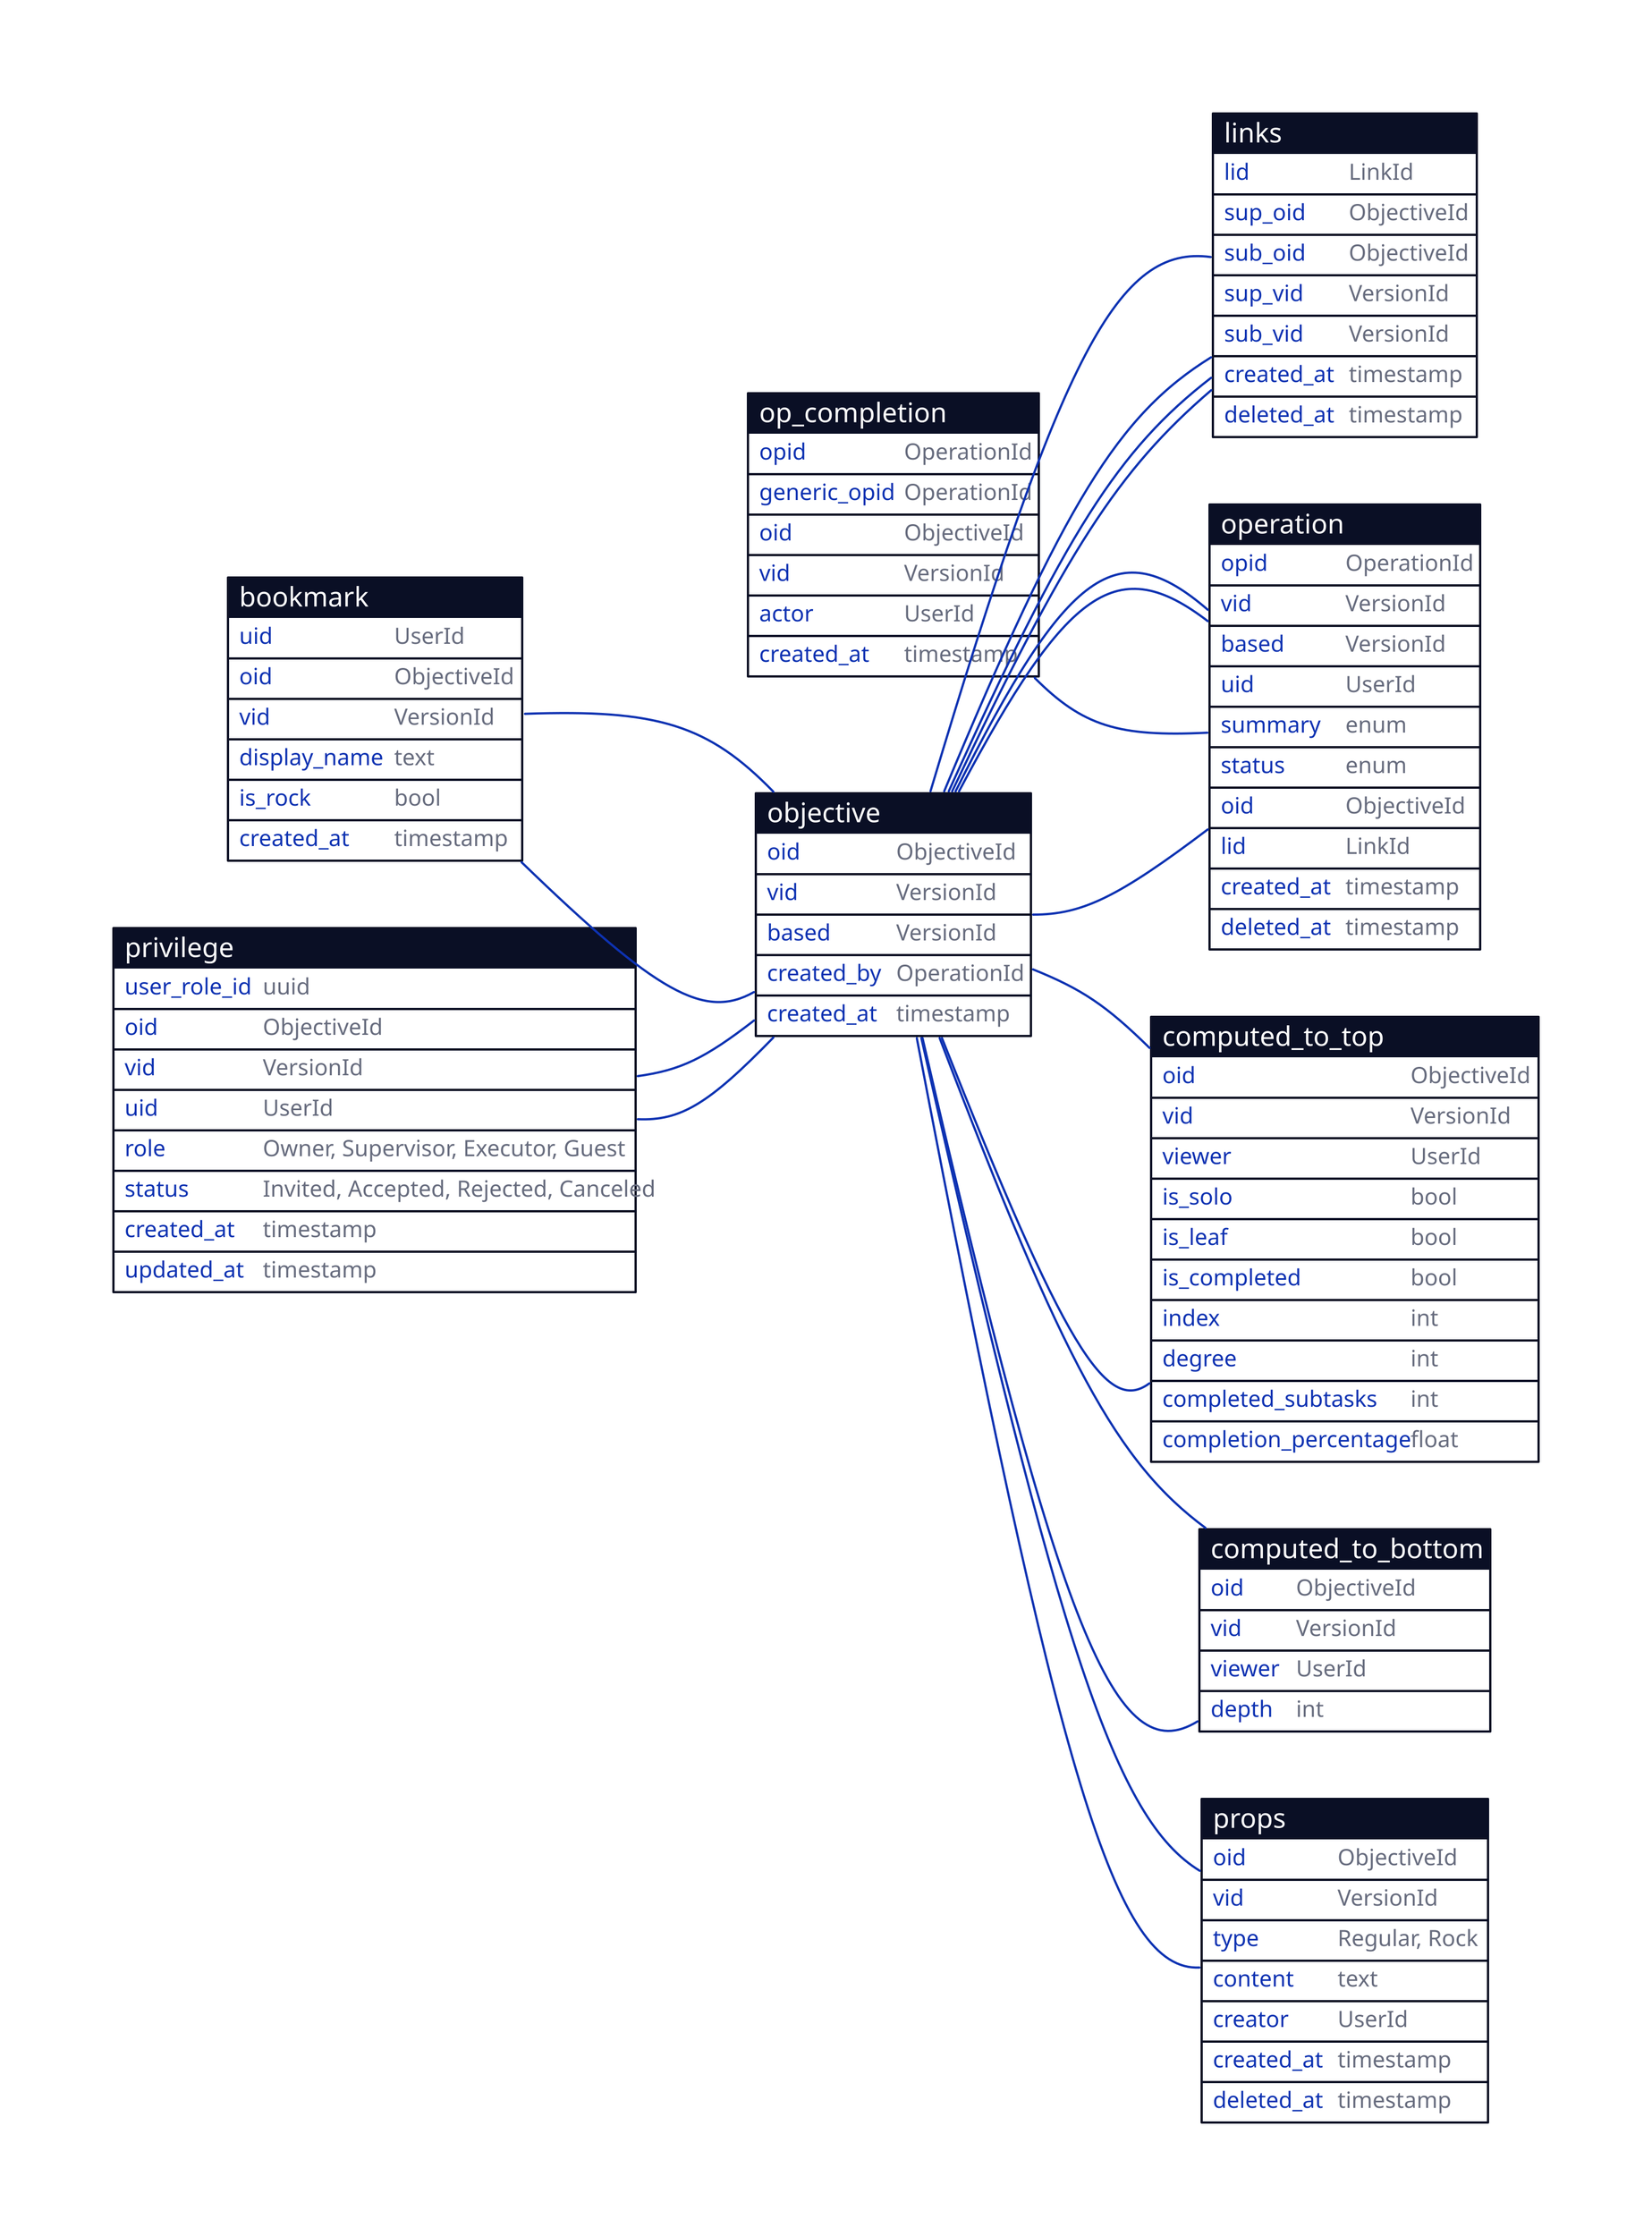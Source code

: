 bookmark: {
  shape: sql_table

  uid: UserId
  oid: ObjectiveId
  vid: VersionId
  display_name: text
  is_rock: bool # rocks are hidden in the UI
  created_at: timestamp
}

privilege: {
  shape: sql_table

  user_role_id: uuid
  oid: ObjectiveId
  vid: VersionId
  uid: UserId
  role: "Owner, Supervisor, Executor, Guest"
  status: "Invited, Accepted, Rejected, Canceled"
  created_at: timestamp
  updated_at: timestamp
}

objective: {
  shape: sql_table

  oid: ObjectiveId
  vid: VersionId
  based: VersionId
  created_by: OperationId

  created_at: timestamp
}

props: {
  shape: sql_table

  oid: ObjectiveId
  vid: VersionId
  type: "Regular, Rock"
  content: text
  creator: UserId
  created_at: timestamp
  deleted_at: timestamp
}

links: {
  shape: sql_table

  lid: LinkId

  sup_oid: ObjectiveId
  sub_oid: ObjectiveId
  sup_vid: VersionId
  sub_vid: VersionId

  created_at: timestamp
  deleted_at: timestamp
}

computed_to_top: {
  shape: sql_table

  oid: ObjectiveId
  vid: VersionId
  viewer: UserId

  is_solo: bool
  is_leaf: bool
  is_completed: bool

  index: int
  degree: int
  completed_subtasks: int
  completion_percentage: float
}

computed_to_bottom: {
  shape: sql_table

  oid: ObjectiveId
  vid: VersionId
  viewer: UserId

  depth: int
}

operation: {
  shape: sql_table

  opid: OperationId
  vid: VersionId
  based: VersionId

  uid: UserId
  summary: enum
  status: enum

  oid: ObjectiveId
  lid: LinkId

  created_at: timestamp
  deleted_at: timestamp
}

op_completion: {
  shape: sql_table

  opid: OperationId
  generic_opid: OperationId
  oid: ObjectiveId
  vid: VersionId
  actor: UserId
  created_at: timestamp
}

direction: right

# a bookmark points to a root node of a work tree
bookmark.oid -- objective.oid
bookmark.vid -- objective.vid

# Any task with custom privilege hand.can have owner/viewers/executors
privilege.oid -- objective.oid
privilege.vid -- objective.vid

objective.oid -- links.sup_oid
objective.vid -- links.sup_vid

objective.oid -- links.sub_oid
objective.vid -- links.sub_vid

objective.oid -- operation.oid
objective.vid -- operation.vid

objective.oid -- computed_to_top.oid
objective.vid -- computed_to_top.vid

objective.oid -- computed_to_bottom.oid
objective.vid -- computed_to_bottom.vid

op_completion.opid -- operation.opid 

objective.oid -- operation.oid

objective.oid -- props.oid
objective.vid -- props.vid
